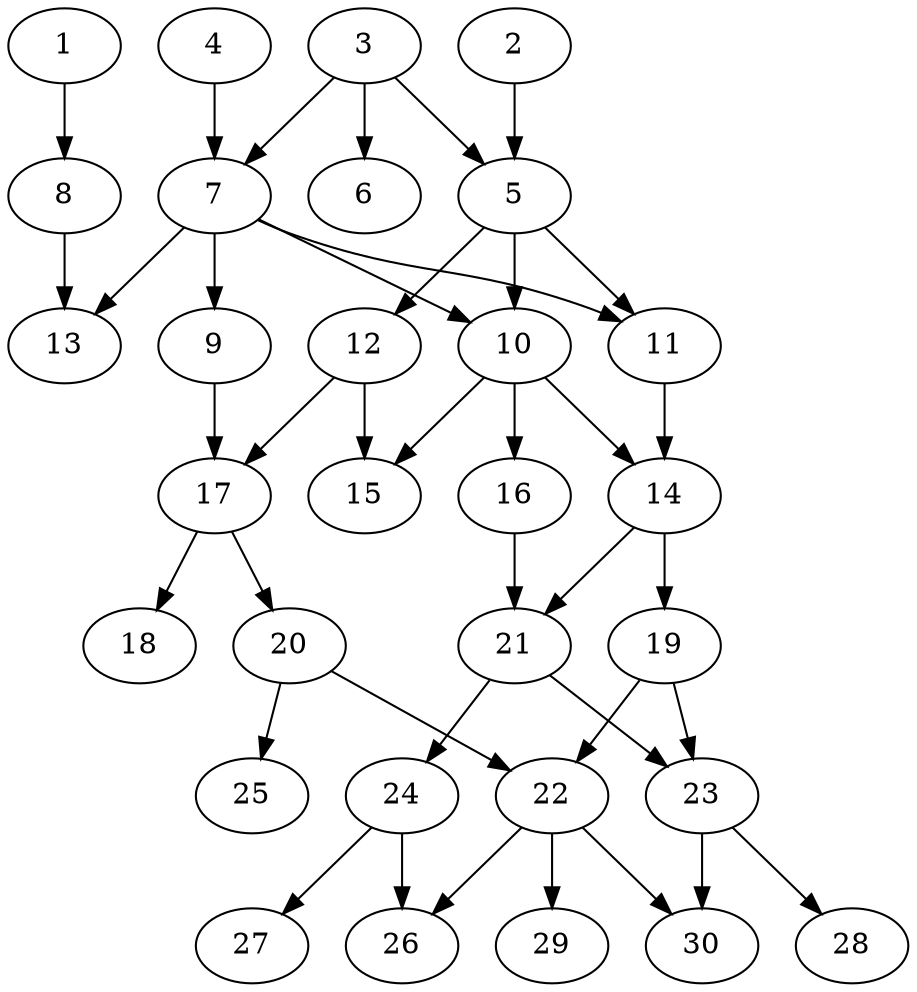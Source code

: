 // DAG automatically generated by daggen at Thu Oct  3 14:04:18 2019
// ./daggen --dot -n 30 --ccr 0.4 --fat 0.5 --regular 0.7 --density 0.5 --mindata 5242880 --maxdata 52428800 
digraph G {
  1 [size="96509440", alpha="0.00", expect_size="38603776"] 
  1 -> 8 [size ="38603776"]
  2 [size="109836800", alpha="0.07", expect_size="43934720"] 
  2 -> 5 [size ="43934720"]
  3 [size="36825600", alpha="0.09", expect_size="14730240"] 
  3 -> 5 [size ="14730240"]
  3 -> 6 [size ="14730240"]
  3 -> 7 [size ="14730240"]
  4 [size="58954240", alpha="0.13", expect_size="23581696"] 
  4 -> 7 [size ="23581696"]
  5 [size="130155520", alpha="0.16", expect_size="52062208"] 
  5 -> 10 [size ="52062208"]
  5 -> 11 [size ="52062208"]
  5 -> 12 [size ="52062208"]
  6 [size="130831360", alpha="0.03", expect_size="52332544"] 
  7 [size="125726720", alpha="0.05", expect_size="50290688"] 
  7 -> 9 [size ="50290688"]
  7 -> 10 [size ="50290688"]
  7 -> 11 [size ="50290688"]
  7 -> 13 [size ="50290688"]
  8 [size="51031040", alpha="0.05", expect_size="20412416"] 
  8 -> 13 [size ="20412416"]
  9 [size="108275200", alpha="0.17", expect_size="43310080"] 
  9 -> 17 [size ="43310080"]
  10 [size="27417600", alpha="0.00", expect_size="10967040"] 
  10 -> 14 [size ="10967040"]
  10 -> 15 [size ="10967040"]
  10 -> 16 [size ="10967040"]
  11 [size="119109120", alpha="0.14", expect_size="47643648"] 
  11 -> 14 [size ="47643648"]
  12 [size="120263680", alpha="0.01", expect_size="48105472"] 
  12 -> 15 [size ="48105472"]
  12 -> 17 [size ="48105472"]
  13 [size="45752320", alpha="0.08", expect_size="18300928"] 
  14 [size="101102080", alpha="0.11", expect_size="40440832"] 
  14 -> 19 [size ="40440832"]
  14 -> 21 [size ="40440832"]
  15 [size="59607040", alpha="0.13", expect_size="23842816"] 
  16 [size="37140480", alpha="0.12", expect_size="14856192"] 
  16 -> 21 [size ="14856192"]
  17 [size="52413440", alpha="0.15", expect_size="20965376"] 
  17 -> 18 [size ="20965376"]
  17 -> 20 [size ="20965376"]
  18 [size="80238080", alpha="0.19", expect_size="32095232"] 
  19 [size="110200320", alpha="0.08", expect_size="44080128"] 
  19 -> 22 [size ="44080128"]
  19 -> 23 [size ="44080128"]
  20 [size="90278400", alpha="0.03", expect_size="36111360"] 
  20 -> 22 [size ="36111360"]
  20 -> 25 [size ="36111360"]
  21 [size="92884480", alpha="0.12", expect_size="37153792"] 
  21 -> 23 [size ="37153792"]
  21 -> 24 [size ="37153792"]
  22 [size="57167360", alpha="0.17", expect_size="22866944"] 
  22 -> 26 [size ="22866944"]
  22 -> 29 [size ="22866944"]
  22 -> 30 [size ="22866944"]
  23 [size="62689280", alpha="0.07", expect_size="25075712"] 
  23 -> 28 [size ="25075712"]
  23 -> 30 [size ="25075712"]
  24 [size="112040960", alpha="0.04", expect_size="44816384"] 
  24 -> 26 [size ="44816384"]
  24 -> 27 [size ="44816384"]
  25 [size="56924160", alpha="0.01", expect_size="22769664"] 
  26 [size="16110080", alpha="0.18", expect_size="6444032"] 
  27 [size="88268800", alpha="0.14", expect_size="35307520"] 
  28 [size="57331200", alpha="0.17", expect_size="22932480"] 
  29 [size="53025280", alpha="0.15", expect_size="21210112"] 
  30 [size="99453440", alpha="0.16", expect_size="39781376"] 
}
